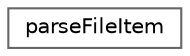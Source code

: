 digraph "类继承关系图"
{
 // LATEX_PDF_SIZE
  bgcolor="transparent";
  edge [fontname=Helvetica,fontsize=10,labelfontname=Helvetica,labelfontsize=10];
  node [fontname=Helvetica,fontsize=10,shape=box,height=0.2,width=0.4];
  rankdir="LR";
  Node0 [id="Node000000",label="parseFileItem",height=0.2,width=0.4,color="grey40", fillcolor="white", style="filled",URL="$structparse_file_item.html",tooltip=" "];
}
